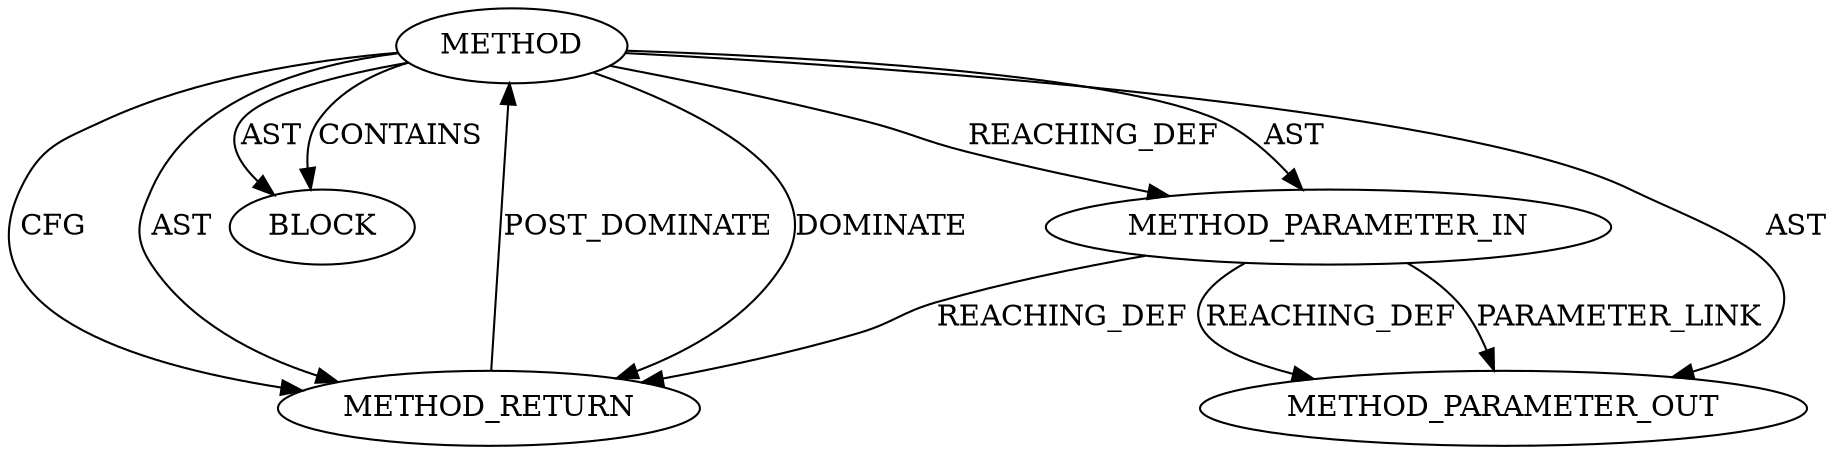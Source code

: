 digraph {
  20132 [label=BLOCK ORDER=1 ARGUMENT_INDEX=1 CODE="<empty>" TYPE_FULL_NAME="ANY"]
  22062 [label=METHOD_PARAMETER_OUT ORDER=1 CODE="p1" IS_VARIADIC=false TYPE_FULL_NAME="ANY" EVALUATION_STRATEGY="BY_VALUE" INDEX=1 NAME="p1"]
  20133 [label=METHOD_RETURN ORDER=2 CODE="RET" TYPE_FULL_NAME="ANY" EVALUATION_STRATEGY="BY_VALUE"]
  20130 [label=METHOD AST_PARENT_TYPE="NAMESPACE_BLOCK" AST_PARENT_FULL_NAME="<global>" ORDER=0 CODE="<empty>" FULL_NAME="crypto_aead_reqsize" IS_EXTERNAL=true FILENAME="<empty>" SIGNATURE="" NAME="crypto_aead_reqsize"]
  20131 [label=METHOD_PARAMETER_IN ORDER=1 CODE="p1" IS_VARIADIC=false TYPE_FULL_NAME="ANY" EVALUATION_STRATEGY="BY_VALUE" INDEX=1 NAME="p1"]
  20130 -> 22062 [label=AST ]
  20130 -> 20133 [label=CFG ]
  20133 -> 20130 [label=POST_DOMINATE ]
  20130 -> 20131 [label=REACHING_DEF VARIABLE=""]
  20130 -> 20133 [label=AST ]
  20130 -> 20131 [label=AST ]
  20131 -> 22062 [label=REACHING_DEF VARIABLE="p1"]
  20131 -> 20133 [label=REACHING_DEF VARIABLE="p1"]
  20130 -> 20132 [label=CONTAINS ]
  20131 -> 22062 [label=PARAMETER_LINK ]
  20130 -> 20132 [label=AST ]
  20130 -> 20133 [label=DOMINATE ]
}
